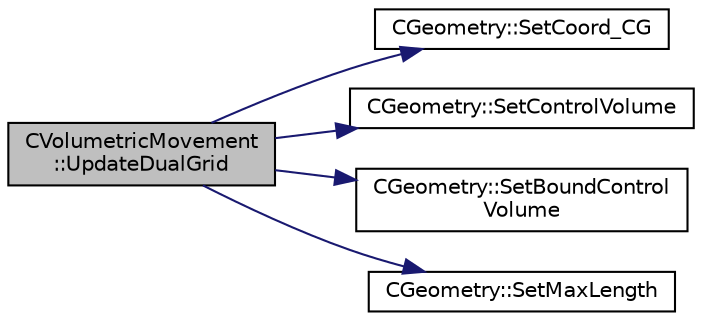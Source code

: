 digraph "CVolumetricMovement::UpdateDualGrid"
{
  edge [fontname="Helvetica",fontsize="10",labelfontname="Helvetica",labelfontsize="10"];
  node [fontname="Helvetica",fontsize="10",shape=record];
  rankdir="LR";
  Node1296 [label="CVolumetricMovement\l::UpdateDualGrid",height=0.2,width=0.4,color="black", fillcolor="grey75", style="filled", fontcolor="black"];
  Node1296 -> Node1297 [color="midnightblue",fontsize="10",style="solid",fontname="Helvetica"];
  Node1297 [label="CGeometry::SetCoord_CG",height=0.2,width=0.4,color="black", fillcolor="white", style="filled",URL="$class_c_geometry.html#a83962c234a9cafc63a3d4a8f2ac48875",tooltip="Sets CG coordinates. "];
  Node1296 -> Node1298 [color="midnightblue",fontsize="10",style="solid",fontname="Helvetica"];
  Node1298 [label="CGeometry::SetControlVolume",height=0.2,width=0.4,color="black", fillcolor="white", style="filled",URL="$class_c_geometry.html#a2801527cce396e9b4f8d91a57fe82712",tooltip="Sets control volume. "];
  Node1296 -> Node1299 [color="midnightblue",fontsize="10",style="solid",fontname="Helvetica"];
  Node1299 [label="CGeometry::SetBoundControl\lVolume",height=0.2,width=0.4,color="black", fillcolor="white", style="filled",URL="$class_c_geometry.html#adf22bc637db1c4d9dd150c6185ab1566",tooltip="A virtual member. "];
  Node1296 -> Node1300 [color="midnightblue",fontsize="10",style="solid",fontname="Helvetica"];
  Node1300 [label="CGeometry::SetMaxLength",height=0.2,width=0.4,color="black", fillcolor="white", style="filled",URL="$class_c_geometry.html#a6eee72ed5a355f210937e6ea2b10b961",tooltip="Set max length. "];
}
